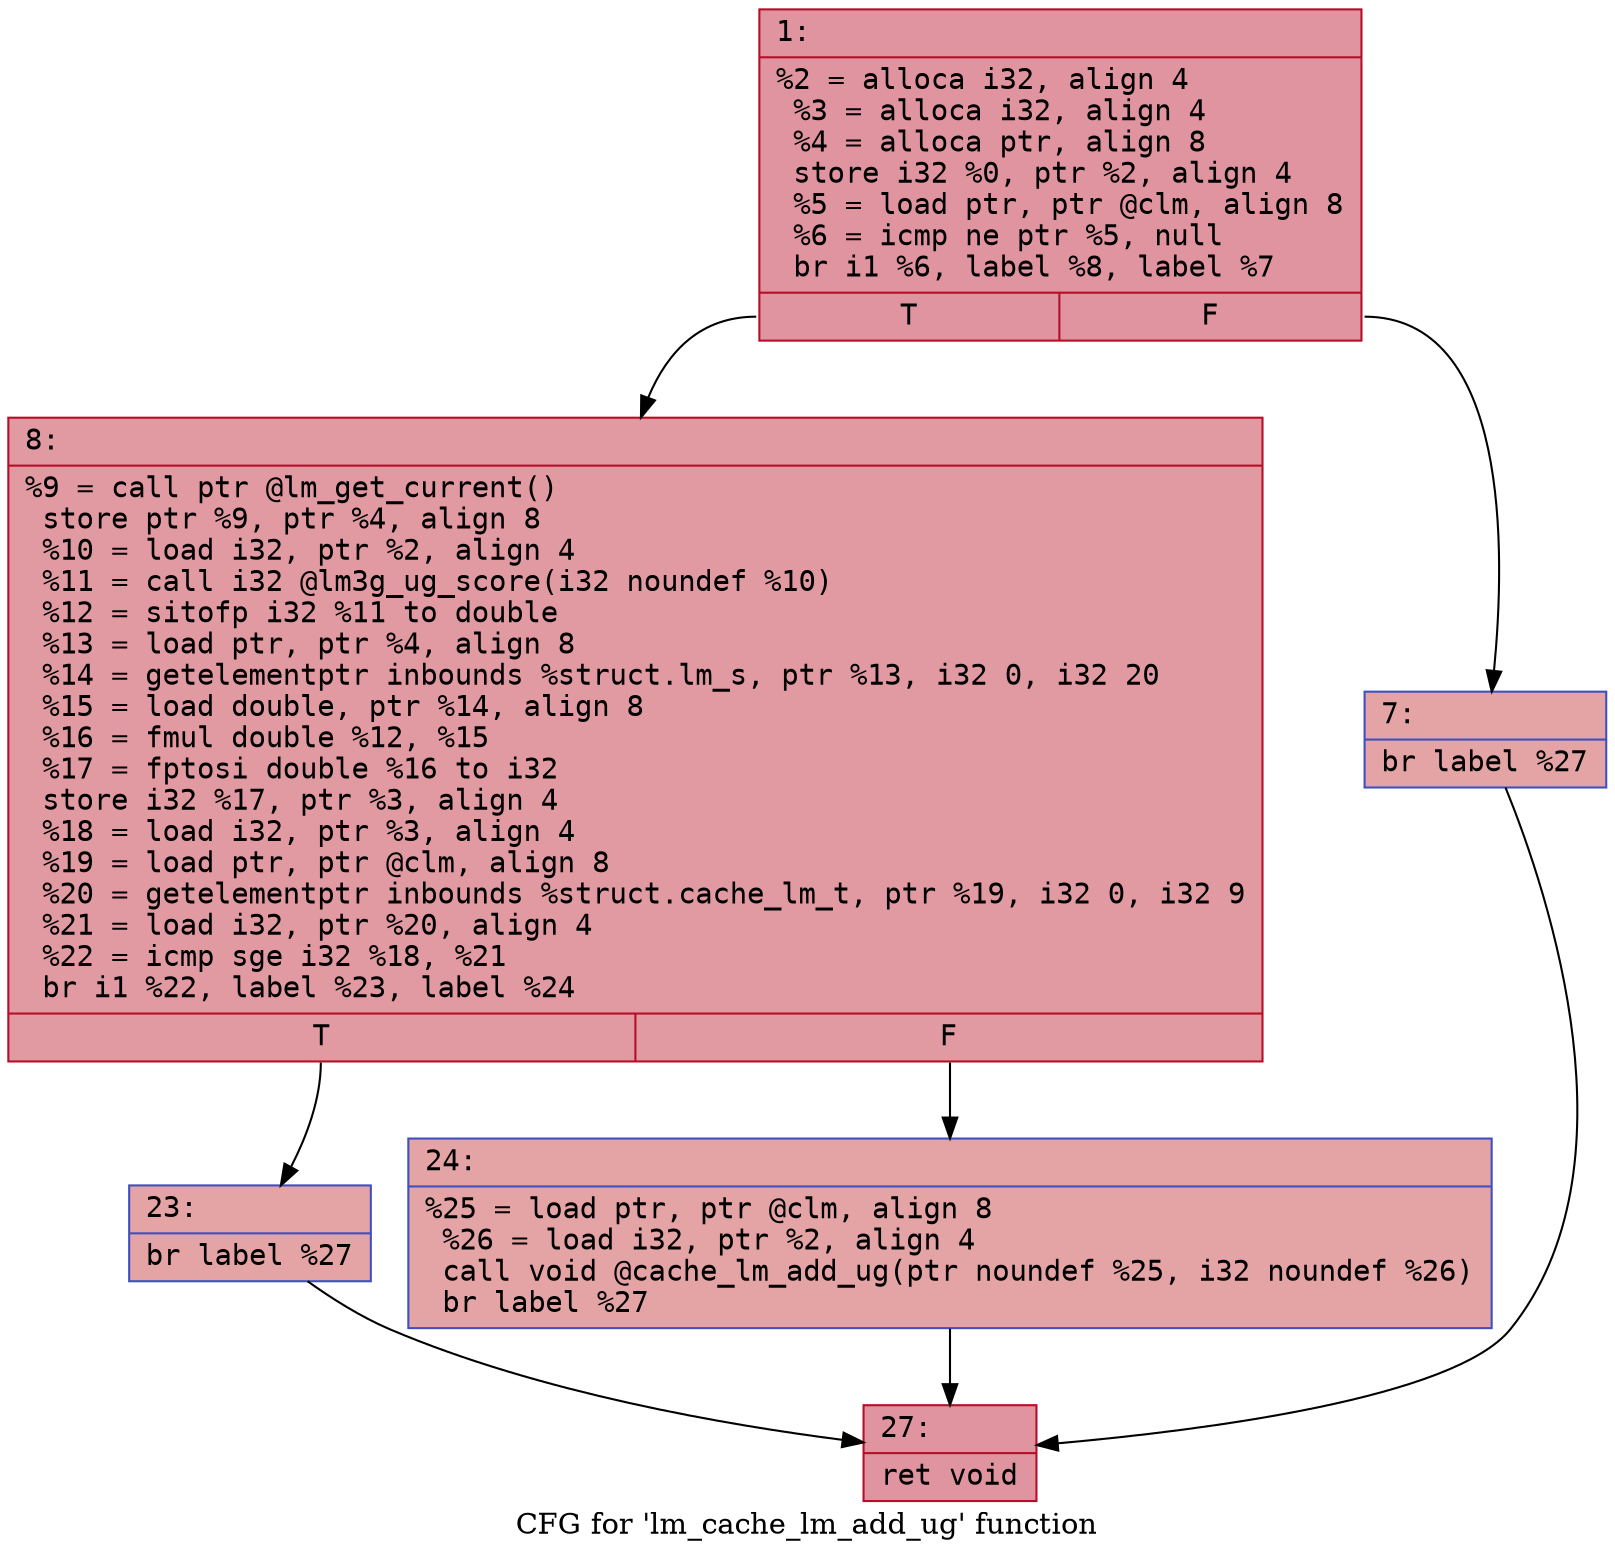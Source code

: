 digraph "CFG for 'lm_cache_lm_add_ug' function" {
	label="CFG for 'lm_cache_lm_add_ug' function";

	Node0x60000344a760 [shape=record,color="#b70d28ff", style=filled, fillcolor="#b70d2870" fontname="Courier",label="{1:\l|  %2 = alloca i32, align 4\l  %3 = alloca i32, align 4\l  %4 = alloca ptr, align 8\l  store i32 %0, ptr %2, align 4\l  %5 = load ptr, ptr @clm, align 8\l  %6 = icmp ne ptr %5, null\l  br i1 %6, label %8, label %7\l|{<s0>T|<s1>F}}"];
	Node0x60000344a760:s0 -> Node0x60000344a800[tooltip="1 -> 8\nProbability 62.50%" ];
	Node0x60000344a760:s1 -> Node0x60000344a7b0[tooltip="1 -> 7\nProbability 37.50%" ];
	Node0x60000344a7b0 [shape=record,color="#3d50c3ff", style=filled, fillcolor="#c32e3170" fontname="Courier",label="{7:\l|  br label %27\l}"];
	Node0x60000344a7b0 -> Node0x60000344a8f0[tooltip="7 -> 27\nProbability 100.00%" ];
	Node0x60000344a800 [shape=record,color="#b70d28ff", style=filled, fillcolor="#bb1b2c70" fontname="Courier",label="{8:\l|  %9 = call ptr @lm_get_current()\l  store ptr %9, ptr %4, align 8\l  %10 = load i32, ptr %2, align 4\l  %11 = call i32 @lm3g_ug_score(i32 noundef %10)\l  %12 = sitofp i32 %11 to double\l  %13 = load ptr, ptr %4, align 8\l  %14 = getelementptr inbounds %struct.lm_s, ptr %13, i32 0, i32 20\l  %15 = load double, ptr %14, align 8\l  %16 = fmul double %12, %15\l  %17 = fptosi double %16 to i32\l  store i32 %17, ptr %3, align 4\l  %18 = load i32, ptr %3, align 4\l  %19 = load ptr, ptr @clm, align 8\l  %20 = getelementptr inbounds %struct.cache_lm_t, ptr %19, i32 0, i32 9\l  %21 = load i32, ptr %20, align 4\l  %22 = icmp sge i32 %18, %21\l  br i1 %22, label %23, label %24\l|{<s0>T|<s1>F}}"];
	Node0x60000344a800:s0 -> Node0x60000344a850[tooltip="8 -> 23\nProbability 50.00%" ];
	Node0x60000344a800:s1 -> Node0x60000344a8a0[tooltip="8 -> 24\nProbability 50.00%" ];
	Node0x60000344a850 [shape=record,color="#3d50c3ff", style=filled, fillcolor="#c32e3170" fontname="Courier",label="{23:\l|  br label %27\l}"];
	Node0x60000344a850 -> Node0x60000344a8f0[tooltip="23 -> 27\nProbability 100.00%" ];
	Node0x60000344a8a0 [shape=record,color="#3d50c3ff", style=filled, fillcolor="#c32e3170" fontname="Courier",label="{24:\l|  %25 = load ptr, ptr @clm, align 8\l  %26 = load i32, ptr %2, align 4\l  call void @cache_lm_add_ug(ptr noundef %25, i32 noundef %26)\l  br label %27\l}"];
	Node0x60000344a8a0 -> Node0x60000344a8f0[tooltip="24 -> 27\nProbability 100.00%" ];
	Node0x60000344a8f0 [shape=record,color="#b70d28ff", style=filled, fillcolor="#b70d2870" fontname="Courier",label="{27:\l|  ret void\l}"];
}
